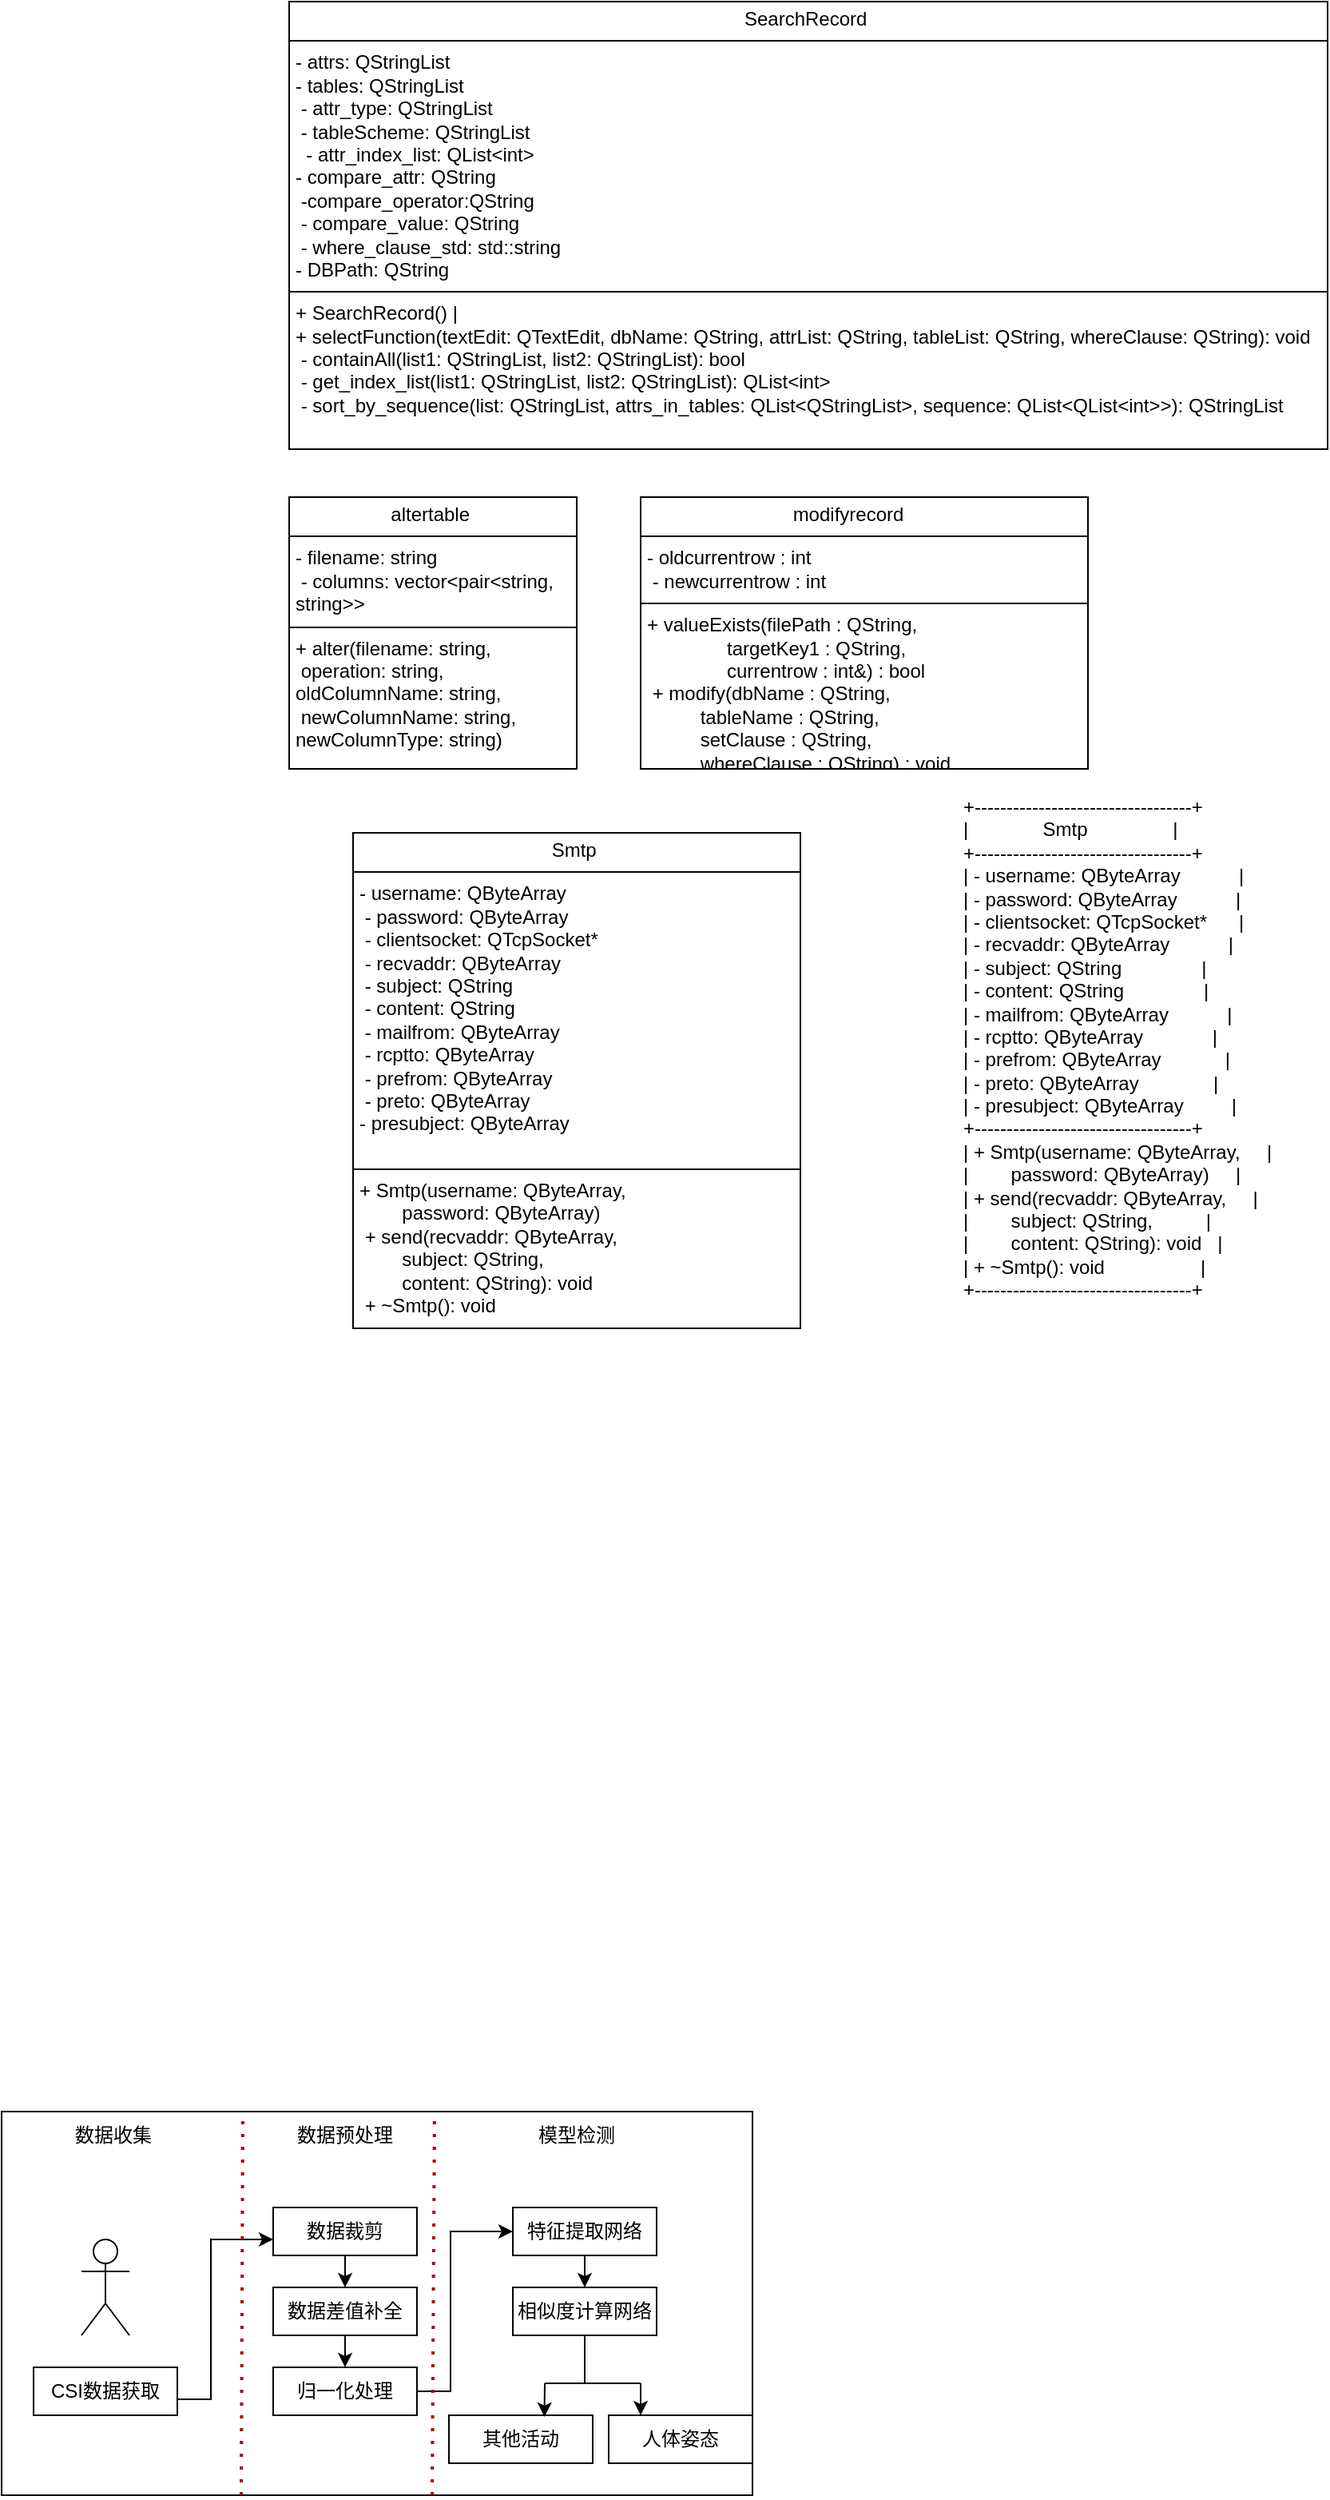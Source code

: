 <mxfile version="24.4.7" type="device">
  <diagram name="第 1 页" id="Y7OlPZvbCJxbNRkpPX2O">
    <mxGraphModel dx="1002" dy="603" grid="1" gridSize="10" guides="1" tooltips="1" connect="1" arrows="1" fold="1" page="1" pageScale="1" pageWidth="3300" pageHeight="4681" math="0" shadow="0">
      <root>
        <mxCell id="0" />
        <mxCell id="1" parent="0" />
        <mxCell id="LnkRqvn179Rv4zkbsdA9-34" value="" style="rounded=0;whiteSpace=wrap;html=1;" vertex="1" parent="1">
          <mxGeometry x="10" y="1350" width="470" height="240" as="geometry" />
        </mxCell>
        <mxCell id="V9sxvEGLhEP8uB-DpTMZ-1" value="&lt;p style=&quot;margin: 4px 0px 0px; text-align: center;&quot;&gt;SearchRecord&amp;nbsp;&lt;br&gt;&lt;/p&gt;&lt;hr size=&quot;1&quot; style=&quot;border-style:solid;&quot;&gt;&lt;p style=&quot;margin:0px;margin-left:4px;&quot;&gt;- attrs: QStringList&amp;nbsp;&lt;/p&gt;&lt;p style=&quot;margin:0px;margin-left:4px;&quot;&gt;- tables: QStringList&amp;nbsp;&lt;/p&gt;&lt;p style=&quot;margin:0px;margin-left:4px;&quot;&gt;&amp;nbsp;- attr_type: QStringList&amp;nbsp;&lt;/p&gt;&lt;p style=&quot;margin:0px;margin-left:4px;&quot;&gt;&amp;nbsp;- tableScheme: QStringList&lt;/p&gt;&lt;p style=&quot;margin:0px;margin-left:4px;&quot;&gt;&amp;nbsp; - attr_index_list: QList&amp;lt;int&amp;gt;&amp;nbsp;&amp;nbsp;&lt;/p&gt;&lt;p style=&quot;margin:0px;margin-left:4px;&quot;&gt;- compare_attr: QString&amp;nbsp;&lt;/p&gt;&lt;p style=&quot;margin:0px;margin-left:4px;&quot;&gt;&amp;nbsp;-compare_operator:QString&amp;nbsp;&lt;/p&gt;&lt;p style=&quot;margin:0px;margin-left:4px;&quot;&gt;&amp;nbsp;- compare_value: QString&amp;nbsp;&lt;/p&gt;&lt;p style=&quot;margin:0px;margin-left:4px;&quot;&gt;&amp;nbsp;- where_clause_std: std::string&amp;nbsp;&lt;/p&gt;&lt;p style=&quot;margin:0px;margin-left:4px;&quot;&gt;- DBPath: QString&amp;nbsp;&lt;/p&gt;&lt;hr size=&quot;1&quot; style=&quot;border-style:solid;&quot;&gt;&lt;p style=&quot;margin:0px;margin-left:4px;&quot;&gt;+ SearchRecord() |&lt;/p&gt;&lt;p style=&quot;margin:0px;margin-left:4px;&quot;&gt;+ selectFunction(textEdit: QTextEdit, dbName: QString, attrList: QString, tableList: QString, whereClause: QString): void&amp;nbsp;&lt;/p&gt;&lt;p style=&quot;margin:0px;margin-left:4px;&quot;&gt;&amp;nbsp;- containAll(list1: QStringList, list2: QStringList): bool&amp;nbsp;&lt;/p&gt;&lt;p style=&quot;margin:0px;margin-left:4px;&quot;&gt;&amp;nbsp;- get_index_list(list1: QStringList, list2: QStringList): QList&amp;lt;int&amp;gt;&amp;nbsp;&lt;/p&gt;&lt;p style=&quot;margin:0px;margin-left:4px;&quot;&gt;&amp;nbsp;- sort_by_sequence(list: QStringList, attrs_in_tables: QList&amp;lt;QStringList&amp;gt;, sequence: QList&amp;lt;QList&amp;lt;int&amp;gt;&amp;gt;): QStringList&amp;nbsp;&lt;/p&gt;" style="verticalAlign=top;align=left;overflow=fill;html=1;whiteSpace=wrap;" parent="1" vertex="1">
          <mxGeometry x="190" y="30" width="650" height="280" as="geometry" />
        </mxCell>
        <mxCell id="uWdpT3pVVUgn9eLI0OZa-2" value="&lt;p style=&quot;margin: 4px 0px 0px; text-align: center;&quot;&gt;altertable&amp;nbsp;&lt;br&gt;&lt;/p&gt;&lt;hr size=&quot;1&quot; style=&quot;border-style:solid;&quot;&gt;&lt;p style=&quot;margin:0px;margin-left:4px;&quot;&gt;- filename: string&amp;nbsp;&lt;/p&gt;&lt;p style=&quot;margin:0px;margin-left:4px;&quot;&gt;&amp;nbsp;- columns: vector&amp;lt;pair&amp;lt;string, string&amp;gt;&amp;gt;&amp;nbsp;&lt;br&gt;&lt;/p&gt;&lt;hr size=&quot;1&quot; style=&quot;border-style:solid;&quot;&gt;&lt;p style=&quot;margin:0px;margin-left:4px;&quot;&gt;+ alter(filename: string,&amp;nbsp;&lt;/p&gt;&lt;p style=&quot;margin:0px;margin-left:4px;&quot;&gt;&amp;nbsp;operation: string,&amp;nbsp;&lt;/p&gt;&lt;p style=&quot;margin:0px;margin-left:4px;&quot;&gt;oldColumnName: string,&amp;nbsp;&lt;/p&gt;&lt;p style=&quot;margin:0px;margin-left:4px;&quot;&gt;&amp;nbsp;newColumnName: string,&amp;nbsp;&lt;/p&gt;&lt;p style=&quot;margin:0px;margin-left:4px;&quot;&gt;newColumnType: string)&lt;br&gt;&lt;/p&gt;" style="verticalAlign=top;align=left;overflow=fill;html=1;whiteSpace=wrap;" parent="1" vertex="1">
          <mxGeometry x="190" y="340" width="180" height="170" as="geometry" />
        </mxCell>
        <mxCell id="uWdpT3pVVUgn9eLI0OZa-4" value="&lt;p style=&quot;margin: 4px 0px 0px; text-align: center;&quot;&gt;&lt;span style=&quot;text-align: left;&quot;&gt;modifyrecord&amp;nbsp; &amp;nbsp; &amp;nbsp;&amp;nbsp;&lt;/span&gt;&lt;br&gt;&lt;/p&gt;&lt;hr size=&quot;1&quot; style=&quot;border-style:solid;&quot;&gt;&lt;p style=&quot;margin:0px;margin-left:4px;&quot;&gt;- oldcurrentrow : int&amp;nbsp; &amp;nbsp; &amp;nbsp; &amp;nbsp; &amp;nbsp; &amp;nbsp;&amp;nbsp;&lt;/p&gt;&lt;p style=&quot;margin:0px;margin-left:4px;&quot;&gt;&amp;nbsp;- newcurrentrow : int&lt;br&gt;&lt;/p&gt;&lt;hr size=&quot;1&quot; style=&quot;border-style:solid;&quot;&gt;&lt;p style=&quot;margin:0px;margin-left:4px;&quot;&gt;+ valueExists(filePath : QString,&lt;br style=&quot;padding: 0px; margin: 0px;&quot;&gt;&amp;nbsp; &amp;nbsp; &amp;nbsp; &amp;nbsp; &amp;nbsp; &amp;nbsp; &amp;nbsp; &amp;nbsp;targetKey1 : QString,&lt;br style=&quot;padding: 0px; margin: 0px;&quot;&gt;&amp;nbsp; &amp;nbsp; &amp;nbsp; &amp;nbsp; &amp;nbsp; &amp;nbsp; &amp;nbsp; &amp;nbsp;currentrow : int&amp;amp;) : bool&amp;nbsp;&lt;br style=&quot;padding: 0px; margin: 0px;&quot;&gt;&amp;nbsp;+ modify(dbName : QString,&amp;nbsp; &amp;nbsp; &amp;nbsp; &amp;nbsp;&lt;br style=&quot;padding: 0px; margin: 0px;&quot;&gt;&amp;nbsp; &amp;nbsp; &amp;nbsp; &amp;nbsp; &amp;nbsp; tableName : QString,&amp;nbsp; &amp;nbsp;&amp;nbsp;&lt;br style=&quot;padding: 0px; margin: 0px;&quot;&gt;&amp;nbsp; &amp;nbsp; &amp;nbsp; &amp;nbsp; &amp;nbsp; setClause : QString,&amp;nbsp; &amp;nbsp;&amp;nbsp;&lt;br style=&quot;padding: 0px; margin: 0px;&quot;&gt;&amp;nbsp; &amp;nbsp; &amp;nbsp; &amp;nbsp; &amp;nbsp; whereClause : QString) : void&amp;nbsp;&lt;br&gt;&lt;/p&gt;" style="verticalAlign=top;align=left;overflow=fill;html=1;whiteSpace=wrap;" parent="1" vertex="1">
          <mxGeometry x="410" y="340" width="280" height="170" as="geometry" />
        </mxCell>
        <mxCell id="uWdpT3pVVUgn9eLI0OZa-6" value="+----------------------------------+&#xa;|              Smtp                |&#xa;+----------------------------------+&#xa;| - username: QByteArray           |&#xa;| - password: QByteArray           |&#xa;| - clientsocket: QTcpSocket*      |&#xa;| - recvaddr: QByteArray           |&#xa;| - subject: QString               |&#xa;| - content: QString               |&#xa;| - mailfrom: QByteArray           |&#xa;| - rcptto: QByteArray             |&#xa;| - prefrom: QByteArray            |&#xa;| - preto: QByteArray              |&#xa;| - presubject: QByteArray         |&#xa;+----------------------------------+&#xa;| + Smtp(username: QByteArray,     |&#xa;|        password: QByteArray)     |&#xa;| + send(recvaddr: QByteArray,     |&#xa;|        subject: QString,          |&#xa;|        content: QString): void   |&#xa;| + ~Smtp(): void                  |&#xa;+----------------------------------+" style="text;whiteSpace=wrap;" parent="1" vertex="1">
          <mxGeometry x="610" y="520" width="230" height="340" as="geometry" />
        </mxCell>
        <mxCell id="uWdpT3pVVUgn9eLI0OZa-7" value="&lt;p style=&quot;margin: 4px 0px 0px; text-align: center;&quot;&gt;&lt;span style=&quot;text-align: left;&quot;&gt;&amp;nbsp;Smtp&amp;nbsp;&amp;nbsp;&lt;/span&gt;&lt;br&gt;&lt;/p&gt;&lt;hr size=&quot;1&quot; style=&quot;border-style:solid;&quot;&gt;&lt;p style=&quot;margin:0px;margin-left:4px;&quot;&gt;- username: QByteArray&amp;nbsp; &amp;nbsp; &amp;nbsp; &amp;nbsp; &amp;nbsp; &amp;nbsp;&lt;br style=&quot;padding: 0px; margin: 0px;&quot;&gt;&amp;nbsp;- password: QByteArray&amp;nbsp; &amp;nbsp; &amp;nbsp; &amp;nbsp; &amp;nbsp; &amp;nbsp;&lt;br style=&quot;padding: 0px; margin: 0px;&quot;&gt;&amp;nbsp;- clientsocket: QTcpSocket*&amp;nbsp; &amp;nbsp; &amp;nbsp;&amp;nbsp;&lt;br style=&quot;padding: 0px; margin: 0px;&quot;&gt;&amp;nbsp;- recvaddr: QByteArray&amp;nbsp; &amp;nbsp; &amp;nbsp; &amp;nbsp; &amp;nbsp; &amp;nbsp;&lt;br style=&quot;padding: 0px; margin: 0px;&quot;&gt;&amp;nbsp;- subject: QString&amp;nbsp; &amp;nbsp; &amp;nbsp; &amp;nbsp; &amp;nbsp; &amp;nbsp; &amp;nbsp; &amp;nbsp;&lt;br style=&quot;padding: 0px; margin: 0px;&quot;&gt;&amp;nbsp;- content: QString&amp;nbsp; &amp;nbsp; &amp;nbsp; &amp;nbsp; &amp;nbsp; &amp;nbsp; &amp;nbsp; &amp;nbsp;&lt;br style=&quot;padding: 0px; margin: 0px;&quot;&gt;&amp;nbsp;- mailfrom: QByteArray&amp;nbsp; &amp;nbsp; &amp;nbsp; &amp;nbsp; &amp;nbsp; &amp;nbsp;&lt;br style=&quot;padding: 0px; margin: 0px;&quot;&gt;&amp;nbsp;- rcptto: QByteArray&amp;nbsp; &amp;nbsp; &amp;nbsp; &amp;nbsp; &amp;nbsp; &amp;nbsp; &amp;nbsp;&lt;br style=&quot;padding: 0px; margin: 0px;&quot;&gt;&amp;nbsp;- prefrom: QByteArray&amp;nbsp; &amp;nbsp; &amp;nbsp; &amp;nbsp; &amp;nbsp; &amp;nbsp;&amp;nbsp;&lt;br style=&quot;padding: 0px; margin: 0px;&quot;&gt;&amp;nbsp;- preto: QByteArray&amp;nbsp; &amp;nbsp; &amp;nbsp; &amp;nbsp; &amp;nbsp; &amp;nbsp; &amp;nbsp;&amp;nbsp;&lt;br style=&quot;padding: 0px; margin: 0px;&quot;&gt;- presubject: QByteArray&amp;nbsp; &amp;nbsp;&lt;br&gt;&lt;/p&gt;&lt;p style=&quot;margin:0px;margin-left:4px;&quot;&gt;&lt;br&gt;&lt;/p&gt;&lt;hr size=&quot;1&quot; style=&quot;border-style:solid;&quot;&gt;&lt;p style=&quot;margin:0px;margin-left:4px;&quot;&gt;+ Smtp(username: QByteArray,&amp;nbsp; &amp;nbsp; &amp;nbsp;&lt;br style=&quot;padding: 0px; margin: 0px;&quot;&gt;&amp;nbsp; &amp;nbsp; &amp;nbsp; &amp;nbsp; password: QByteArray)&amp;nbsp; &amp;nbsp; &amp;nbsp;&lt;br style=&quot;padding: 0px; margin: 0px;&quot;&gt;&amp;nbsp;+ send(recvaddr: QByteArray,&amp;nbsp; &amp;nbsp; &amp;nbsp;&lt;br style=&quot;padding: 0px; margin: 0px;&quot;&gt;&amp;nbsp; &amp;nbsp; &amp;nbsp; &amp;nbsp; subject: QString,&amp;nbsp; &amp;nbsp; &amp;nbsp; &amp;nbsp; &amp;nbsp;&amp;nbsp;&lt;br style=&quot;padding: 0px; margin: 0px;&quot;&gt;&amp;nbsp; &amp;nbsp; &amp;nbsp; &amp;nbsp; content: QString): void&amp;nbsp; &amp;nbsp;&lt;br style=&quot;padding: 0px; margin: 0px;&quot;&gt;&amp;nbsp;+ ~Smtp(): void&amp;nbsp; &amp;nbsp;&amp;nbsp;&lt;br&gt;&lt;/p&gt;" style="verticalAlign=top;align=left;overflow=fill;html=1;whiteSpace=wrap;" parent="1" vertex="1">
          <mxGeometry x="230" y="550" width="280" height="310" as="geometry" />
        </mxCell>
        <mxCell id="LnkRqvn179Rv4zkbsdA9-3" value="" style="shape=umlActor;verticalLabelPosition=bottom;verticalAlign=top;html=1;outlineConnect=0;" vertex="1" parent="1">
          <mxGeometry x="60" y="1430" width="30" height="60" as="geometry" />
        </mxCell>
        <mxCell id="LnkRqvn179Rv4zkbsdA9-4" value="CSI数据获取" style="rounded=0;whiteSpace=wrap;html=1;" vertex="1" parent="1">
          <mxGeometry x="30" y="1510" width="90" height="30" as="geometry" />
        </mxCell>
        <mxCell id="LnkRqvn179Rv4zkbsdA9-5" value="" style="endArrow=classic;html=1;rounded=0;exitX=1;exitY=0.5;exitDx=0;exitDy=0;edgeStyle=orthogonalEdgeStyle;" edge="1" parent="1" source="LnkRqvn179Rv4zkbsdA9-4">
          <mxGeometry width="50" height="50" relative="1" as="geometry">
            <mxPoint x="170" y="1550" as="sourcePoint" />
            <mxPoint x="180" y="1430" as="targetPoint" />
            <Array as="points">
              <mxPoint x="141" y="1530" />
              <mxPoint x="141" y="1430" />
              <mxPoint x="180" y="1430" />
            </Array>
          </mxGeometry>
        </mxCell>
        <mxCell id="LnkRqvn179Rv4zkbsdA9-7" value="数据裁剪" style="rounded=0;whiteSpace=wrap;html=1;" vertex="1" parent="1">
          <mxGeometry x="180" y="1410" width="90" height="30" as="geometry" />
        </mxCell>
        <mxCell id="LnkRqvn179Rv4zkbsdA9-12" value="数据差值补全" style="rounded=0;whiteSpace=wrap;html=1;" vertex="1" parent="1">
          <mxGeometry x="180" y="1460" width="90" height="30" as="geometry" />
        </mxCell>
        <mxCell id="LnkRqvn179Rv4zkbsdA9-13" value="归一化处理" style="rounded=0;whiteSpace=wrap;html=1;" vertex="1" parent="1">
          <mxGeometry x="180" y="1510" width="90" height="30" as="geometry" />
        </mxCell>
        <mxCell id="LnkRqvn179Rv4zkbsdA9-14" value="" style="endArrow=classic;html=1;rounded=0;exitX=1;exitY=0.5;exitDx=0;exitDy=0;edgeStyle=orthogonalEdgeStyle;" edge="1" parent="1">
          <mxGeometry width="50" height="50" relative="1" as="geometry">
            <mxPoint x="270" y="1520" as="sourcePoint" />
            <mxPoint x="330" y="1425" as="targetPoint" />
            <Array as="points">
              <mxPoint x="291" y="1525" />
              <mxPoint x="291" y="1425" />
              <mxPoint x="330" y="1425" />
            </Array>
          </mxGeometry>
        </mxCell>
        <mxCell id="LnkRqvn179Rv4zkbsdA9-15" value="数据收集" style="text;html=1;align=center;verticalAlign=middle;whiteSpace=wrap;rounded=0;" vertex="1" parent="1">
          <mxGeometry x="50" y="1350" width="60" height="30" as="geometry" />
        </mxCell>
        <mxCell id="LnkRqvn179Rv4zkbsdA9-16" value="数据预处理" style="text;html=1;align=center;verticalAlign=middle;whiteSpace=wrap;rounded=0;" vertex="1" parent="1">
          <mxGeometry x="190" y="1350" width="70" height="30" as="geometry" />
        </mxCell>
        <mxCell id="LnkRqvn179Rv4zkbsdA9-17" value="模型检测" style="text;html=1;align=center;verticalAlign=middle;whiteSpace=wrap;rounded=0;" vertex="1" parent="1">
          <mxGeometry x="335" y="1350" width="70" height="30" as="geometry" />
        </mxCell>
        <mxCell id="LnkRqvn179Rv4zkbsdA9-18" value="" style="endArrow=classic;html=1;rounded=0;exitX=0.5;exitY=1;exitDx=0;exitDy=0;entryX=0.5;entryY=0;entryDx=0;entryDy=0;" edge="1" parent="1" source="LnkRqvn179Rv4zkbsdA9-7" target="LnkRqvn179Rv4zkbsdA9-12">
          <mxGeometry width="50" height="50" relative="1" as="geometry">
            <mxPoint x="370" y="1510" as="sourcePoint" />
            <mxPoint x="420" y="1460" as="targetPoint" />
          </mxGeometry>
        </mxCell>
        <mxCell id="LnkRqvn179Rv4zkbsdA9-19" value="" style="endArrow=classic;html=1;rounded=0;exitX=0.5;exitY=1;exitDx=0;exitDy=0;entryX=0.5;entryY=0;entryDx=0;entryDy=0;" edge="1" parent="1" source="LnkRqvn179Rv4zkbsdA9-12" target="LnkRqvn179Rv4zkbsdA9-13">
          <mxGeometry width="50" height="50" relative="1" as="geometry">
            <mxPoint x="410" y="1550" as="sourcePoint" />
            <mxPoint x="460" y="1500" as="targetPoint" />
          </mxGeometry>
        </mxCell>
        <mxCell id="LnkRqvn179Rv4zkbsdA9-21" value="特征提取网络" style="rounded=0;whiteSpace=wrap;html=1;" vertex="1" parent="1">
          <mxGeometry x="330" y="1410" width="90" height="30" as="geometry" />
        </mxCell>
        <mxCell id="LnkRqvn179Rv4zkbsdA9-22" value="相似度计算网络" style="rounded=0;whiteSpace=wrap;html=1;" vertex="1" parent="1">
          <mxGeometry x="330" y="1460" width="90" height="30" as="geometry" />
        </mxCell>
        <mxCell id="LnkRqvn179Rv4zkbsdA9-23" value="" style="endArrow=classic;html=1;rounded=0;exitX=0.5;exitY=1;exitDx=0;exitDy=0;entryX=0.5;entryY=0;entryDx=0;entryDy=0;" edge="1" parent="1" source="LnkRqvn179Rv4zkbsdA9-21" target="LnkRqvn179Rv4zkbsdA9-22">
          <mxGeometry width="50" height="50" relative="1" as="geometry">
            <mxPoint x="400" y="1590" as="sourcePoint" />
            <mxPoint x="450" y="1540" as="targetPoint" />
          </mxGeometry>
        </mxCell>
        <mxCell id="LnkRqvn179Rv4zkbsdA9-25" value="" style="endArrow=none;html=1;rounded=0;entryX=0.5;entryY=1;entryDx=0;entryDy=0;" edge="1" parent="1" target="LnkRqvn179Rv4zkbsdA9-22">
          <mxGeometry width="50" height="50" relative="1" as="geometry">
            <mxPoint x="375" y="1520" as="sourcePoint" />
            <mxPoint x="375" y="1500" as="targetPoint" />
          </mxGeometry>
        </mxCell>
        <mxCell id="LnkRqvn179Rv4zkbsdA9-27" value="其他活动" style="rounded=0;whiteSpace=wrap;html=1;" vertex="1" parent="1">
          <mxGeometry x="290" y="1540" width="90" height="30" as="geometry" />
        </mxCell>
        <mxCell id="LnkRqvn179Rv4zkbsdA9-29" value="" style="endArrow=none;html=1;rounded=0;" edge="1" parent="1">
          <mxGeometry width="50" height="50" relative="1" as="geometry">
            <mxPoint x="350" y="1520" as="sourcePoint" />
            <mxPoint x="410" y="1520" as="targetPoint" />
          </mxGeometry>
        </mxCell>
        <mxCell id="LnkRqvn179Rv4zkbsdA9-31" value="" style="endArrow=classic;html=1;rounded=0;entryX=0.664;entryY=0.033;entryDx=0;entryDy=0;entryPerimeter=0;" edge="1" parent="1" target="LnkRqvn179Rv4zkbsdA9-27">
          <mxGeometry width="50" height="50" relative="1" as="geometry">
            <mxPoint x="350" y="1520" as="sourcePoint" />
            <mxPoint x="470" y="1540" as="targetPoint" />
          </mxGeometry>
        </mxCell>
        <mxCell id="LnkRqvn179Rv4zkbsdA9-32" value="" style="endArrow=classic;html=1;rounded=0;" edge="1" parent="1">
          <mxGeometry width="50" height="50" relative="1" as="geometry">
            <mxPoint x="410" y="1520" as="sourcePoint" />
            <mxPoint x="410" y="1540" as="targetPoint" />
          </mxGeometry>
        </mxCell>
        <mxCell id="LnkRqvn179Rv4zkbsdA9-33" value="人体姿态" style="rounded=0;whiteSpace=wrap;html=1;" vertex="1" parent="1">
          <mxGeometry x="390" y="1540" width="90" height="30" as="geometry" />
        </mxCell>
        <mxCell id="LnkRqvn179Rv4zkbsdA9-35" value="" style="endArrow=none;dashed=1;html=1;dashPattern=1 3;strokeWidth=2;rounded=0;fillColor=#e51400;strokeColor=#B20000;" edge="1" parent="1">
          <mxGeometry width="50" height="50" relative="1" as="geometry">
            <mxPoint x="160" y="1590" as="sourcePoint" />
            <mxPoint x="161" y="1350" as="targetPoint" />
          </mxGeometry>
        </mxCell>
        <mxCell id="LnkRqvn179Rv4zkbsdA9-37" value="" style="endArrow=none;dashed=1;html=1;dashPattern=1 3;strokeWidth=2;rounded=0;fillColor=#e51400;strokeColor=#B20000;" edge="1" parent="1">
          <mxGeometry width="50" height="50" relative="1" as="geometry">
            <mxPoint x="279.5" y="1590" as="sourcePoint" />
            <mxPoint x="281" y="1350" as="targetPoint" />
          </mxGeometry>
        </mxCell>
      </root>
    </mxGraphModel>
  </diagram>
</mxfile>
